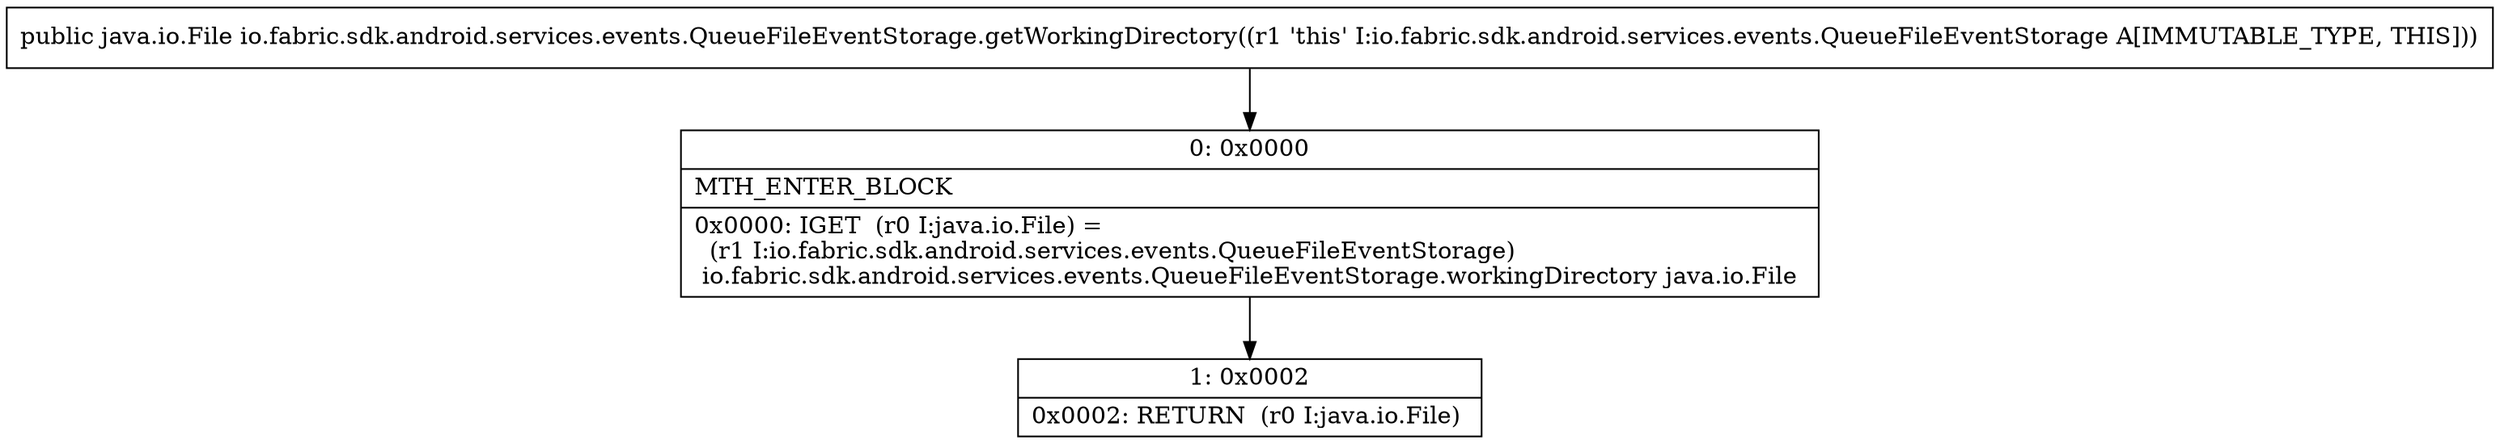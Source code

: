 digraph "CFG forio.fabric.sdk.android.services.events.QueueFileEventStorage.getWorkingDirectory()Ljava\/io\/File;" {
Node_0 [shape=record,label="{0\:\ 0x0000|MTH_ENTER_BLOCK\l|0x0000: IGET  (r0 I:java.io.File) = \l  (r1 I:io.fabric.sdk.android.services.events.QueueFileEventStorage)\l io.fabric.sdk.android.services.events.QueueFileEventStorage.workingDirectory java.io.File \l}"];
Node_1 [shape=record,label="{1\:\ 0x0002|0x0002: RETURN  (r0 I:java.io.File) \l}"];
MethodNode[shape=record,label="{public java.io.File io.fabric.sdk.android.services.events.QueueFileEventStorage.getWorkingDirectory((r1 'this' I:io.fabric.sdk.android.services.events.QueueFileEventStorage A[IMMUTABLE_TYPE, THIS])) }"];
MethodNode -> Node_0;
Node_0 -> Node_1;
}

